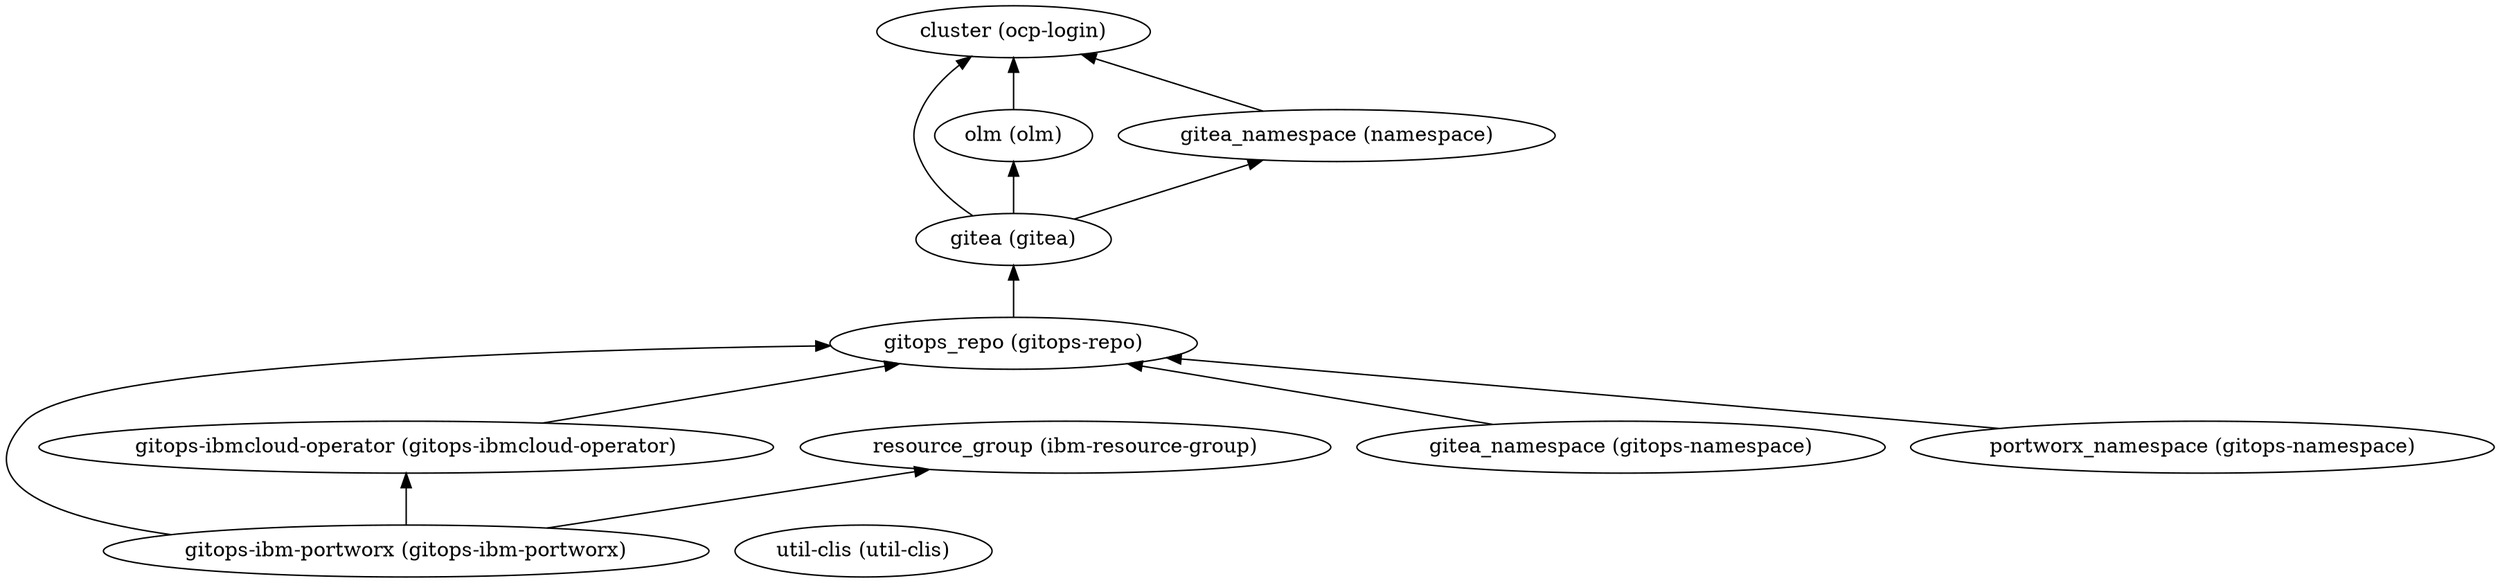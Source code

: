digraph {
    rankdir="BT"
    "gitea (gitea)" -> "cluster (ocp-login)"
"gitea (gitea)" -> "olm (olm)"
"gitea (gitea)" -> "gitea_namespace (namespace)"
"gitea (gitea)"
"cluster (ocp-login)"
"olm (olm)" -> "cluster (ocp-login)"
"olm (olm)"
"gitea_namespace (namespace)" -> "cluster (ocp-login)"
"gitea_namespace (namespace)"
"gitops-ibm-portworx (gitops-ibm-portworx)" -> "gitops_repo (gitops-repo)"
"gitops-ibm-portworx (gitops-ibm-portworx)" -> "gitops-ibmcloud-operator (gitops-ibmcloud-operator)"
"gitops-ibm-portworx (gitops-ibm-portworx)" -> "resource_group (ibm-resource-group)"
"gitops-ibm-portworx (gitops-ibm-portworx)"
"gitops_repo (gitops-repo)" -> "gitea (gitea)"
"gitops_repo (gitops-repo)"
"gitops-ibmcloud-operator (gitops-ibmcloud-operator)" -> "gitops_repo (gitops-repo)"
"gitops-ibmcloud-operator (gitops-ibmcloud-operator)"
"resource_group (ibm-resource-group)"
"gitea_namespace (gitops-namespace)" -> "gitops_repo (gitops-repo)"
"gitea_namespace (gitops-namespace)"
"portworx_namespace (gitops-namespace)" -> "gitops_repo (gitops-repo)"
"portworx_namespace (gitops-namespace)"
"util-clis (util-clis)"
  }